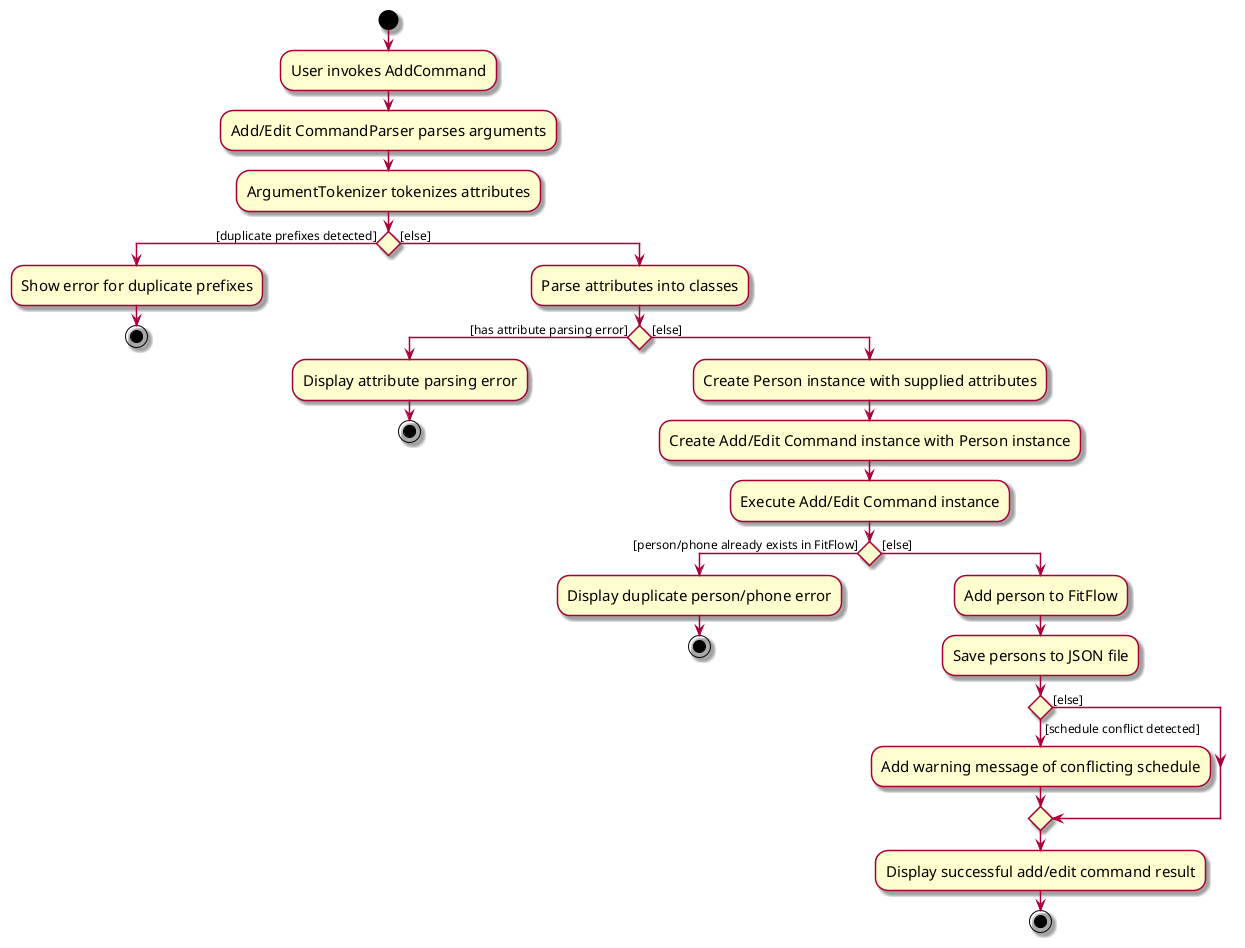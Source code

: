 @startuml
skin rose
skinparam ActivityFontSize 15
skinparam ArrowFontSize 12
start
:User invokes AddCommand;
:Add/Edit CommandParser parses arguments;
:ArgumentTokenizer tokenizes attributes;
if () then ([duplicate prefixes detected])
    :Show error for duplicate prefixes;
    stop
else ([else])
    :Parse attributes into classes;
    if () then ([has attribute parsing error])
        :Display attribute parsing error;
        stop
    else ([else])
        :Create Person instance with supplied attributes;
        :Create Add/Edit Command instance with Person instance;
        :Execute Add/Edit Command instance;
        if () then ([person/phone already exists in FitFlow])
            :Display duplicate person/phone error;
            stop
        else ([else])
            :Add person to FitFlow;
            :Save persons to JSON file;
            if () then ([schedule conflict detected])
                :Add warning message of conflicting schedule;
            else ([else])
            endif
                :Display successful add/edit command result;
                stop
        endif
    endif
endif
@enduml
